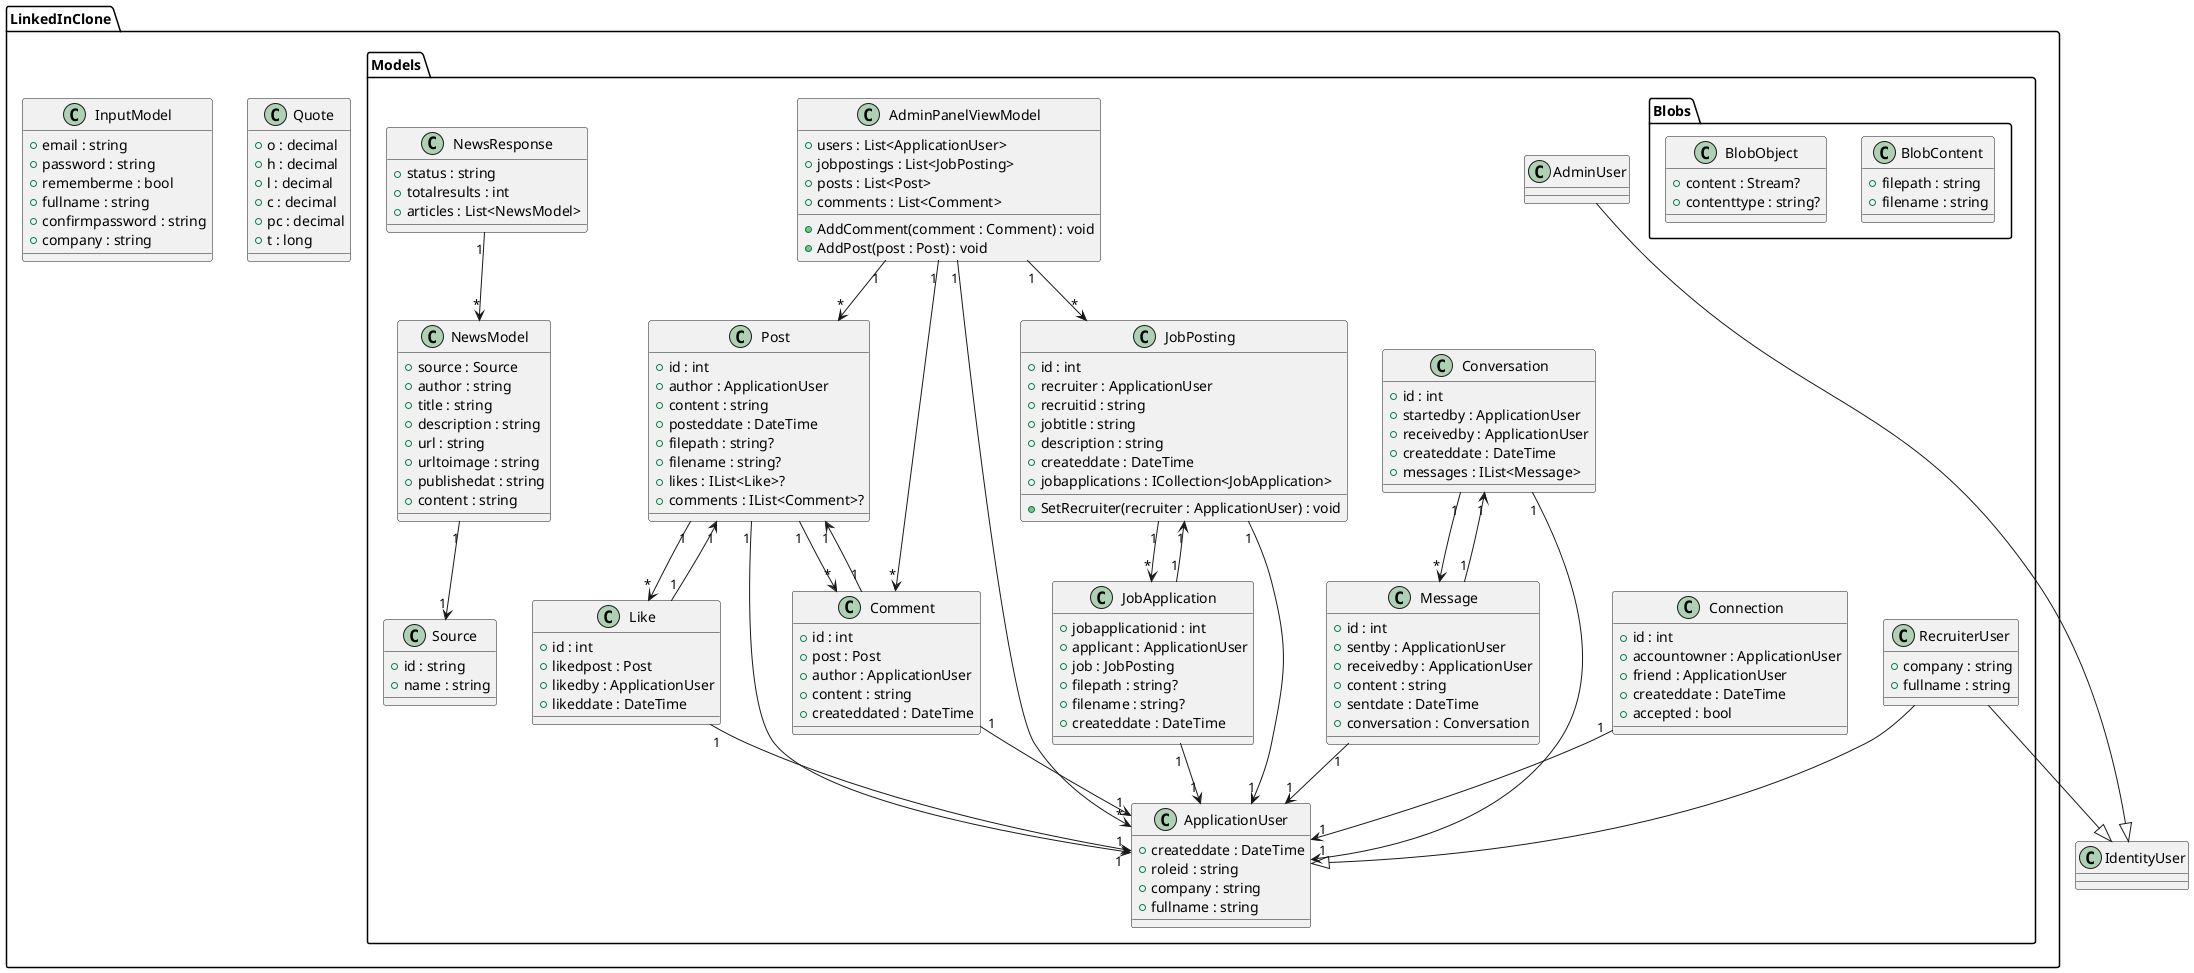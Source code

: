 @startuml PIM_Model
' Complete Platform-Independent Model

package "LinkedInClone.Models" {
    class ApplicationUser {
        +createddate : DateTime
        +roleid : string
        +company : string
        +fullname : string
    }
    class RecruiterUser {
        +company : string
        +fullname : string
    }
    class AdminUser
    class JobPosting {
        +id : int
        +recruiter : ApplicationUser
        +recruitid : string
        +jobtitle : string
        +description : string
        +createddate : DateTime
        +jobapplications : ICollection<JobApplication>
        +SetRecruiter(recruiter : ApplicationUser) : void
    }
    class JobApplication {
        +jobapplicationid : int
        +applicant : ApplicationUser
        +job : JobPosting
        +filepath : string?
        +filename : string?
        +createddate : DateTime
    }
    class Post {
        +id : int
        +author : ApplicationUser
        +content : string
        +posteddate : DateTime
        +filepath : string?
        +filename : string?
        +likes : IList<Like>?
        +comments : IList<Comment>?
    }
    class Comment {
        +id : int
        +post : Post
        +author : ApplicationUser
        +content : string
        +createddated : DateTime
    }
    class Like {
        +id : int
        +likedpost : Post
        +likedby : ApplicationUser
        +likeddate : DateTime
    }
    class Connection {
        +id : int
        +accountowner : ApplicationUser
        +friend : ApplicationUser
        +createddate : DateTime
        +accepted : bool
    }
    class Conversation {
        +id : int
        +startedby : ApplicationUser
        +receivedby : ApplicationUser
        +createddate : DateTime
        +messages : IList<Message>
    }
    class Message {
        +id : int
        +sentby : ApplicationUser
        +receivedby : ApplicationUser
        +content : string
        +sentdate : DateTime
        +conversation : Conversation
    }
    class AdminPanelViewModel {
        +users : List<ApplicationUser>
        +jobpostings : List<JobPosting>
        +posts : List<Post>
        +comments : List<Comment>
        +AddComment(comment : Comment) : void
        +AddPost(post : Post) : void
    }
    class RecruiterUser
    class AdminUser
}

package "LinkedInClone.Models" {
    class NewsModel {
        +source : Source
        +author : string
        +title : string
        +description : string
        +url : string
        +urltoimage : string
        +publishedat : string
        +content : string
    }
    class Source {
        +id : string
        +name : string
    }
    class NewsResponse {
        +status : string
        +totalresults : int
        +articles : List<NewsModel>
    }
}

package "LinkedInClone.Models.Blobs" {
    class BlobContent {
        +filepath : string
        +filename : string
    }
    class BlobObject {
        +content : Stream?
        +contenttype : string?
    }
}

package "LinkedInClone" {
    class Quote {
        +o : decimal
        +h : decimal
        +l : decimal
        +c : decimal
        +pc : decimal
        +t : long
    }
    class InputModel {
        +email : string
        +password : string
        +rememberme : bool
        +fullname : string
        +confirmpassword : string
        +company : string
    }
}

' Relationships
RecruiterUser --|> ApplicationUser
AdminUser --|> IdentityUser
RecruiterUser --|> IdentityUser
JobPosting "1" --> "1" ApplicationUser
JobPosting "1" --> "*" JobApplication
JobApplication "1" --> "1" ApplicationUser
JobApplication "1" --> "1" JobPosting
Comment "1" --> "1" Post
Comment "1" --> "1" ApplicationUser
Like "1" --> "1" Post
Like "1" --> "1" ApplicationUser
Post "1" --> "1" ApplicationUser
Post "1" --> "*" Like
Post "1" --> "*" Comment
Connection "1" --> "1" ApplicationUser
Conversation "1" --> "1" ApplicationUser
Conversation "1" --> "*" Message
Message "1" --> "1" ApplicationUser
Message "1" --> "1" Conversation
NewsModel "1" --> "1" Source
NewsResponse "1" --> "*" NewsModel
AdminPanelViewModel "1" --> "*" ApplicationUser
AdminPanelViewModel "1" --> "*" JobPosting
AdminPanelViewModel "1" --> "*" Post
AdminPanelViewModel "1" --> "*" Comment

' BlobObject attributes for string and Stream (association to enum replaced by attribute)
' No enums involved so no special enum attribute handling needed here

@enduml
